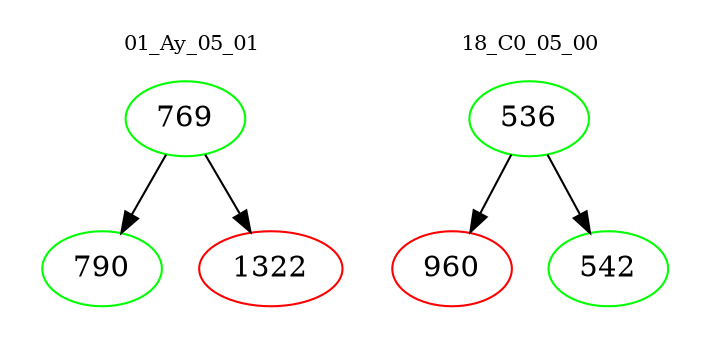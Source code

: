 digraph{
subgraph cluster_0 {
color = white
label = "01_Ay_05_01";
fontsize=10;
T0_769 [label="769", color="green"]
T0_769 -> T0_790 [color="black"]
T0_790 [label="790", color="green"]
T0_769 -> T0_1322 [color="black"]
T0_1322 [label="1322", color="red"]
}
subgraph cluster_1 {
color = white
label = "18_C0_05_00";
fontsize=10;
T1_536 [label="536", color="green"]
T1_536 -> T1_960 [color="black"]
T1_960 [label="960", color="red"]
T1_536 -> T1_542 [color="black"]
T1_542 [label="542", color="green"]
}
}
